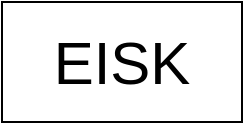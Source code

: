 <mxfile version="10.6.0" type="github"><diagram id="WUujFPOvtSlHUQZGd8Lp" name="Page-1"><mxGraphModel dx="1394" dy="715" grid="1" gridSize="10" guides="1" tooltips="1" connect="1" arrows="1" fold="1" page="1" pageScale="1" pageWidth="850" pageHeight="1100" math="0" shadow="0"><root><mxCell id="0"/><mxCell id="1" parent="0"/><mxCell id="8zM-ziCGOXnfhabiZFZd-1" value="&lt;font style=&quot;font-size: 30px&quot;&gt;EISK&lt;/font&gt;" style="rounded=0;whiteSpace=wrap;html=1;" vertex="1" parent="1"><mxGeometry x="160" y="110" width="120" height="60" as="geometry"/></mxCell></root></mxGraphModel></diagram></mxfile>